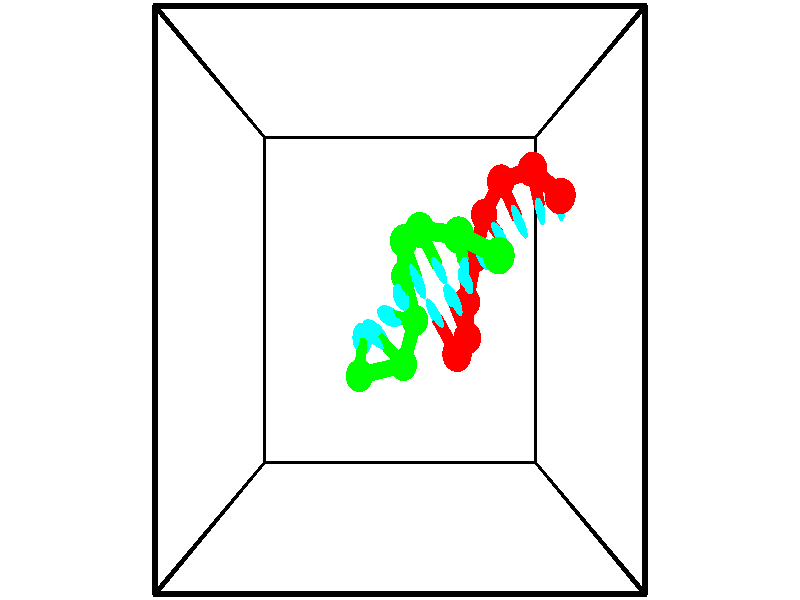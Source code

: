 // switches for output
#declare DRAW_BASES = 1; // possible values are 0, 1; only relevant for DNA ribbons
#declare DRAW_BASES_TYPE = 3; // possible values are 1, 2, 3; only relevant for DNA ribbons
#declare DRAW_FOG = 0; // set to 1 to enable fog

#include "colors.inc"

#include "transforms.inc"
background { rgb <1, 1, 1>}

#default {
   normal{
       ripples 0.25
       frequency 0.20
       turbulence 0.2
       lambda 5
   }
	finish {
		phong 0.1
		phong_size 40.
	}
}

// original window dimensions: 1024x640


// camera settings

camera {
	sky <-0, 1, 0>
	up <-0, 1, 0>
	right 1.6 * <1, 0, 0>
	location <2.5, 2.5, 11.1562>
	look_at <2.5, 2.5, 2.5>
	direction <0, 0, -8.6562>
	angle 67.0682
}


# declare cpy_camera_pos = <2.5, 2.5, 11.1562>;
# if (DRAW_FOG = 1)
fog {
	fog_type 2
	up vnormalize(cpy_camera_pos)
	color rgbt<1,1,1,0.3>
	distance 1e-5
	fog_alt 3e-3
	fog_offset 4
}
# end


// LIGHTS

# declare lum = 6;
global_settings {
	ambient_light rgb lum * <0.05, 0.05, 0.05>
	max_trace_level 15
}# declare cpy_direct_light_amount = 0.25;
light_source
{	1000 * <-1, -1, 1>,
	rgb lum * cpy_direct_light_amount
	parallel
}

light_source
{	1000 * <1, 1, -1>,
	rgb lum * cpy_direct_light_amount
	parallel
}

// strand 0

// nucleotide -1

// particle -1
sphere {
	<5.179810, 3.950186, 1.055882> 0.250000
	pigment { color rgbt <1,0,0,0> }
	no_shadow
}
cylinder {
	<5.291126, 3.909790, 0.673813>,  <5.357916, 3.885553, 0.444571>, 0.100000
	pigment { color rgbt <1,0,0,0> }
	no_shadow
}
cylinder {
	<5.291126, 3.909790, 0.673813>,  <5.179810, 3.950186, 1.055882>, 0.100000
	pigment { color rgbt <1,0,0,0> }
	no_shadow
}

// particle -1
sphere {
	<5.291126, 3.909790, 0.673813> 0.100000
	pigment { color rgbt <1,0,0,0> }
	no_shadow
}
sphere {
	0, 1
	scale<0.080000,0.200000,0.300000>
	matrix <-0.960483, -0.023968, -0.277305,
		0.005112, 0.994599, -0.103668,
		0.278292, -0.100989, -0.955173,
		5.374614, 3.879493, 0.387261>
	pigment { color rgbt <0,1,1,0> }
	no_shadow
}
cylinder {
	<4.790665, 4.385354, 0.704926>,  <5.179810, 3.950186, 1.055882>, 0.130000
	pigment { color rgbt <1,0,0,0> }
	no_shadow
}

// nucleotide -1

// particle -1
sphere {
	<4.790665, 4.385354, 0.704926> 0.250000
	pigment { color rgbt <1,0,0,0> }
	no_shadow
}
cylinder {
	<4.923050, 4.101135, 0.456543>,  <5.002481, 3.930604, 0.307513>, 0.100000
	pigment { color rgbt <1,0,0,0> }
	no_shadow
}
cylinder {
	<4.923050, 4.101135, 0.456543>,  <4.790665, 4.385354, 0.704926>, 0.100000
	pigment { color rgbt <1,0,0,0> }
	no_shadow
}

// particle -1
sphere {
	<4.923050, 4.101135, 0.456543> 0.100000
	pigment { color rgbt <1,0,0,0> }
	no_shadow
}
sphere {
	0, 1
	scale<0.080000,0.200000,0.300000>
	matrix <-0.936909, -0.168953, -0.306034,
		0.112539, 0.683066, -0.721634,
		0.330964, -0.710546, -0.620957,
		5.022339, 3.887971, 0.270256>
	pigment { color rgbt <0,1,1,0> }
	no_shadow
}
cylinder {
	<4.344258, 4.312232, 0.118227>,  <4.790665, 4.385354, 0.704926>, 0.130000
	pigment { color rgbt <1,0,0,0> }
	no_shadow
}

// nucleotide -1

// particle -1
sphere {
	<4.344258, 4.312232, 0.118227> 0.250000
	pigment { color rgbt <1,0,0,0> }
	no_shadow
}
cylinder {
	<4.520401, 3.958176, 0.178379>,  <4.626087, 3.745742, 0.214470>, 0.100000
	pigment { color rgbt <1,0,0,0> }
	no_shadow
}
cylinder {
	<4.520401, 3.958176, 0.178379>,  <4.344258, 4.312232, 0.118227>, 0.100000
	pigment { color rgbt <1,0,0,0> }
	no_shadow
}

// particle -1
sphere {
	<4.520401, 3.958176, 0.178379> 0.100000
	pigment { color rgbt <1,0,0,0> }
	no_shadow
}
sphere {
	0, 1
	scale<0.080000,0.200000,0.300000>
	matrix <-0.874516, -0.460783, -0.151333,
		0.203243, -0.064868, -0.976977,
		0.440358, -0.885139, 0.150379,
		4.652508, 3.692634, 0.223493>
	pigment { color rgbt <0,1,1,0> }
	no_shadow
}
cylinder {
	<4.104103, 3.855233, -0.350335>,  <4.344258, 4.312232, 0.118228>, 0.130000
	pigment { color rgbt <1,0,0,0> }
	no_shadow
}

// nucleotide -1

// particle -1
sphere {
	<4.104103, 3.855233, -0.350335> 0.250000
	pigment { color rgbt <1,0,0,0> }
	no_shadow
}
cylinder {
	<4.220104, 3.639847, -0.033867>,  <4.289705, 3.510615, 0.156014>, 0.100000
	pigment { color rgbt <1,0,0,0> }
	no_shadow
}
cylinder {
	<4.220104, 3.639847, -0.033867>,  <4.104103, 3.855233, -0.350335>, 0.100000
	pigment { color rgbt <1,0,0,0> }
	no_shadow
}

// particle -1
sphere {
	<4.220104, 3.639847, -0.033867> 0.100000
	pigment { color rgbt <1,0,0,0> }
	no_shadow
}
sphere {
	0, 1
	scale<0.080000,0.200000,0.300000>
	matrix <-0.854278, -0.518304, -0.039619,
		0.431401, -0.664391, -0.610310,
		0.290004, -0.538466, 0.791171,
		4.307105, 3.478307, 0.203485>
	pigment { color rgbt <0,1,1,0> }
	no_shadow
}
cylinder {
	<3.949679, 3.189985, -0.499173>,  <4.104103, 3.855233, -0.350335>, 0.130000
	pigment { color rgbt <1,0,0,0> }
	no_shadow
}

// nucleotide -1

// particle -1
sphere {
	<3.949679, 3.189985, -0.499173> 0.250000
	pigment { color rgbt <1,0,0,0> }
	no_shadow
}
cylinder {
	<3.980755, 3.152313, -0.102165>,  <3.999400, 3.129710, 0.136039>, 0.100000
	pigment { color rgbt <1,0,0,0> }
	no_shadow
}
cylinder {
	<3.980755, 3.152313, -0.102165>,  <3.949679, 3.189985, -0.499173>, 0.100000
	pigment { color rgbt <1,0,0,0> }
	no_shadow
}

// particle -1
sphere {
	<3.980755, 3.152313, -0.102165> 0.100000
	pigment { color rgbt <1,0,0,0> }
	no_shadow
}
sphere {
	0, 1
	scale<0.080000,0.200000,0.300000>
	matrix <-0.848057, -0.529660, 0.016122,
		0.524180, -0.842965, -0.121018,
		0.077689, -0.094180, 0.992519,
		4.004062, 3.124059, 0.195591>
	pigment { color rgbt <0,1,1,0> }
	no_shadow
}
cylinder {
	<3.775652, 2.466696, -0.357025>,  <3.949679, 3.189985, -0.499173>, 0.130000
	pigment { color rgbt <1,0,0,0> }
	no_shadow
}

// nucleotide -1

// particle -1
sphere {
	<3.775652, 2.466696, -0.357025> 0.250000
	pigment { color rgbt <1,0,0,0> }
	no_shadow
}
cylinder {
	<3.722046, 2.649399, -0.005249>,  <3.689882, 2.759020, 0.205816>, 0.100000
	pigment { color rgbt <1,0,0,0> }
	no_shadow
}
cylinder {
	<3.722046, 2.649399, -0.005249>,  <3.775652, 2.466696, -0.357025>, 0.100000
	pigment { color rgbt <1,0,0,0> }
	no_shadow
}

// particle -1
sphere {
	<3.722046, 2.649399, -0.005249> 0.100000
	pigment { color rgbt <1,0,0,0> }
	no_shadow
}
sphere {
	0, 1
	scale<0.080000,0.200000,0.300000>
	matrix <-0.793838, -0.580687, 0.180622,
		0.593179, -0.673926, 0.440412,
		-0.134016, 0.456756, 0.879439,
		3.681841, 2.786426, 0.258583>
	pigment { color rgbt <0,1,1,0> }
	no_shadow
}
cylinder {
	<3.728502, 1.923251, 0.133496>,  <3.775652, 2.466696, -0.357025>, 0.130000
	pigment { color rgbt <1,0,0,0> }
	no_shadow
}

// nucleotide -1

// particle -1
sphere {
	<3.728502, 1.923251, 0.133496> 0.250000
	pigment { color rgbt <1,0,0,0> }
	no_shadow
}
cylinder {
	<3.563541, 2.246735, 0.301266>,  <3.464565, 2.440825, 0.401928>, 0.100000
	pigment { color rgbt <1,0,0,0> }
	no_shadow
}
cylinder {
	<3.563541, 2.246735, 0.301266>,  <3.728502, 1.923251, 0.133496>, 0.100000
	pigment { color rgbt <1,0,0,0> }
	no_shadow
}

// particle -1
sphere {
	<3.563541, 2.246735, 0.301266> 0.100000
	pigment { color rgbt <1,0,0,0> }
	no_shadow
}
sphere {
	0, 1
	scale<0.080000,0.200000,0.300000>
	matrix <-0.761902, -0.558576, 0.327869,
		0.499431, -0.184347, 0.846513,
		-0.412400, 0.808708, 0.419424,
		3.439821, 2.489347, 0.427093>
	pigment { color rgbt <0,1,1,0> }
	no_shadow
}
cylinder {
	<3.475913, 1.722481, 0.807193>,  <3.728502, 1.923251, 0.133496>, 0.130000
	pigment { color rgbt <1,0,0,0> }
	no_shadow
}

// nucleotide -1

// particle -1
sphere {
	<3.475913, 1.722481, 0.807193> 0.250000
	pigment { color rgbt <1,0,0,0> }
	no_shadow
}
cylinder {
	<3.272396, 2.038193, 0.669689>,  <3.150286, 2.227619, 0.587187>, 0.100000
	pigment { color rgbt <1,0,0,0> }
	no_shadow
}
cylinder {
	<3.272396, 2.038193, 0.669689>,  <3.475913, 1.722481, 0.807193>, 0.100000
	pigment { color rgbt <1,0,0,0> }
	no_shadow
}

// particle -1
sphere {
	<3.272396, 2.038193, 0.669689> 0.100000
	pigment { color rgbt <1,0,0,0> }
	no_shadow
}
sphere {
	0, 1
	scale<0.080000,0.200000,0.300000>
	matrix <-0.856520, -0.504282, 0.109878,
		-0.086628, 0.350342, 0.932607,
		-0.508792, 0.789278, -0.343760,
		3.119758, 2.274976, 0.566561>
	pigment { color rgbt <0,1,1,0> }
	no_shadow
}
// strand 1

// nucleotide -1

// particle -1
sphere {
	<1.757177, 1.344927, 0.092216> 0.250000
	pigment { color rgbt <0,1,0,0> }
	no_shadow
}
cylinder {
	<1.771289, 1.656509, -0.158218>,  <1.779756, 1.843459, -0.308479>, 0.100000
	pigment { color rgbt <0,1,0,0> }
	no_shadow
}
cylinder {
	<1.771289, 1.656509, -0.158218>,  <1.757177, 1.344927, 0.092216>, 0.100000
	pigment { color rgbt <0,1,0,0> }
	no_shadow
}

// particle -1
sphere {
	<1.771289, 1.656509, -0.158218> 0.100000
	pigment { color rgbt <0,1,0,0> }
	no_shadow
}
sphere {
	0, 1
	scale<0.080000,0.200000,0.300000>
	matrix <0.447397, 0.547882, 0.706867,
		0.893640, -0.305047, -0.329173,
		0.035279, 0.778956, -0.626086,
		1.781873, 1.890196, -0.346044>
	pigment { color rgbt <0,1,1,0> }
	no_shadow
}
cylinder {
	<2.565089, 1.499487, -0.040808>,  <1.757177, 1.344927, 0.092216>, 0.130000
	pigment { color rgbt <0,1,0,0> }
	no_shadow
}

// nucleotide -1

// particle -1
sphere {
	<2.565089, 1.499487, -0.040808> 0.250000
	pigment { color rgbt <0,1,0,0> }
	no_shadow
}
cylinder {
	<2.270087, 1.769623, -0.041832>,  <2.093086, 1.931704, -0.042446>, 0.100000
	pigment { color rgbt <0,1,0,0> }
	no_shadow
}
cylinder {
	<2.270087, 1.769623, -0.041832>,  <2.565089, 1.499487, -0.040808>, 0.100000
	pigment { color rgbt <0,1,0,0> }
	no_shadow
}

// particle -1
sphere {
	<2.270087, 1.769623, -0.041832> 0.100000
	pigment { color rgbt <0,1,0,0> }
	no_shadow
}
sphere {
	0, 1
	scale<0.080000,0.200000,0.300000>
	matrix <0.508412, 0.557699, 0.656117,
		0.444529, 0.482587, -0.754655,
		-0.737504, 0.675338, -0.002560,
		2.048836, 1.972224, -0.042600>
	pigment { color rgbt <0,1,1,0> }
	no_shadow
}
cylinder {
	<2.787423, 2.175914, -0.369849>,  <2.565089, 1.499487, -0.040808>, 0.130000
	pigment { color rgbt <0,1,0,0> }
	no_shadow
}

// nucleotide -1

// particle -1
sphere {
	<2.787423, 2.175914, -0.369849> 0.250000
	pigment { color rgbt <0,1,0,0> }
	no_shadow
}
cylinder {
	<2.515922, 2.220993, -0.079582>,  <2.353021, 2.248041, 0.094578>, 0.100000
	pigment { color rgbt <0,1,0,0> }
	no_shadow
}
cylinder {
	<2.515922, 2.220993, -0.079582>,  <2.787423, 2.175914, -0.369849>, 0.100000
	pigment { color rgbt <0,1,0,0> }
	no_shadow
}

// particle -1
sphere {
	<2.515922, 2.220993, -0.079582> 0.100000
	pigment { color rgbt <0,1,0,0> }
	no_shadow
}
sphere {
	0, 1
	scale<0.080000,0.200000,0.300000>
	matrix <0.619267, 0.618965, 0.483105,
		-0.394718, 0.777291, -0.489915,
		-0.678753, 0.112698, 0.725667,
		2.312296, 2.254802, 0.138118>
	pigment { color rgbt <0,1,1,0> }
	no_shadow
}
cylinder {
	<2.579390, 2.877695, -0.303829>,  <2.787423, 2.175914, -0.369849>, 0.130000
	pigment { color rgbt <0,1,0,0> }
	no_shadow
}

// nucleotide -1

// particle -1
sphere {
	<2.579390, 2.877695, -0.303829> 0.250000
	pigment { color rgbt <0,1,0,0> }
	no_shadow
}
cylinder {
	<2.545135, 2.686111, 0.045631>,  <2.524581, 2.571162, 0.255308>, 0.100000
	pigment { color rgbt <0,1,0,0> }
	no_shadow
}
cylinder {
	<2.545135, 2.686111, 0.045631>,  <2.579390, 2.877695, -0.303829>, 0.100000
	pigment { color rgbt <0,1,0,0> }
	no_shadow
}

// particle -1
sphere {
	<2.545135, 2.686111, 0.045631> 0.100000
	pigment { color rgbt <0,1,0,0> }
	no_shadow
}
sphere {
	0, 1
	scale<0.080000,0.200000,0.300000>
	matrix <0.713261, 0.582770, 0.389407,
		-0.695647, 0.656489, 0.291714,
		-0.085639, -0.478958, 0.873651,
		2.519443, 2.542424, 0.307727>
	pigment { color rgbt <0,1,1,0> }
	no_shadow
}
cylinder {
	<2.567051, 3.392037, 0.223284>,  <2.579390, 2.877695, -0.303829>, 0.130000
	pigment { color rgbt <0,1,0,0> }
	no_shadow
}

// nucleotide -1

// particle -1
sphere {
	<2.567051, 3.392037, 0.223284> 0.250000
	pigment { color rgbt <0,1,0,0> }
	no_shadow
}
cylinder {
	<2.709157, 3.044205, 0.360466>,  <2.794421, 2.835505, 0.442775>, 0.100000
	pigment { color rgbt <0,1,0,0> }
	no_shadow
}
cylinder {
	<2.709157, 3.044205, 0.360466>,  <2.567051, 3.392037, 0.223284>, 0.100000
	pigment { color rgbt <0,1,0,0> }
	no_shadow
}

// particle -1
sphere {
	<2.709157, 3.044205, 0.360466> 0.100000
	pigment { color rgbt <0,1,0,0> }
	no_shadow
}
sphere {
	0, 1
	scale<0.080000,0.200000,0.300000>
	matrix <0.848722, 0.453823, 0.271507,
		-0.391738, 0.194615, 0.899259,
		0.355265, -0.869580, 0.342954,
		2.815737, 2.783331, 0.463352>
	pigment { color rgbt <0,1,1,0> }
	no_shadow
}
cylinder {
	<2.832717, 3.482275, 0.995043>,  <2.567051, 3.392037, 0.223284>, 0.130000
	pigment { color rgbt <0,1,0,0> }
	no_shadow
}

// nucleotide -1

// particle -1
sphere {
	<2.832717, 3.482275, 0.995043> 0.250000
	pigment { color rgbt <0,1,0,0> }
	no_shadow
}
cylinder {
	<3.024499, 3.189301, 0.801689>,  <3.139568, 3.013516, 0.685677>, 0.100000
	pigment { color rgbt <0,1,0,0> }
	no_shadow
}
cylinder {
	<3.024499, 3.189301, 0.801689>,  <2.832717, 3.482275, 0.995043>, 0.100000
	pigment { color rgbt <0,1,0,0> }
	no_shadow
}

// particle -1
sphere {
	<3.024499, 3.189301, 0.801689> 0.100000
	pigment { color rgbt <0,1,0,0> }
	no_shadow
}
sphere {
	0, 1
	scale<0.080000,0.200000,0.300000>
	matrix <0.874995, 0.441128, 0.199472,
		0.067134, -0.518597, 0.852379,
		0.479454, -0.732436, -0.483385,
		3.168335, 2.969570, 0.656674>
	pigment { color rgbt <0,1,1,0> }
	no_shadow
}
cylinder {
	<3.449749, 3.377836, 1.371478>,  <2.832717, 3.482275, 0.995043>, 0.130000
	pigment { color rgbt <0,1,0,0> }
	no_shadow
}

// nucleotide -1

// particle -1
sphere {
	<3.449749, 3.377836, 1.371478> 0.250000
	pigment { color rgbt <0,1,0,0> }
	no_shadow
}
cylinder {
	<3.528485, 3.197296, 1.023331>,  <3.575727, 3.088973, 0.814443>, 0.100000
	pigment { color rgbt <0,1,0,0> }
	no_shadow
}
cylinder {
	<3.528485, 3.197296, 1.023331>,  <3.449749, 3.377836, 1.371478>, 0.100000
	pigment { color rgbt <0,1,0,0> }
	no_shadow
}

// particle -1
sphere {
	<3.528485, 3.197296, 1.023331> 0.100000
	pigment { color rgbt <0,1,0,0> }
	no_shadow
}
sphere {
	0, 1
	scale<0.080000,0.200000,0.300000>
	matrix <0.930707, 0.365155, 0.021126,
		0.308284, -0.814215, 0.491950,
		0.196839, -0.451348, -0.870367,
		3.587537, 3.061892, 0.762221>
	pigment { color rgbt <0,1,1,0> }
	no_shadow
}
cylinder {
	<4.081136, 3.091490, 1.495654>,  <3.449749, 3.377836, 1.371478>, 0.130000
	pigment { color rgbt <0,1,0,0> }
	no_shadow
}

// nucleotide -1

// particle -1
sphere {
	<4.081136, 3.091490, 1.495654> 0.250000
	pigment { color rgbt <0,1,0,0> }
	no_shadow
}
cylinder {
	<4.046067, 3.130859, 1.099144>,  <4.025026, 3.154481, 0.861238>, 0.100000
	pigment { color rgbt <0,1,0,0> }
	no_shadow
}
cylinder {
	<4.046067, 3.130859, 1.099144>,  <4.081136, 3.091490, 1.495654>, 0.100000
	pigment { color rgbt <0,1,0,0> }
	no_shadow
}

// particle -1
sphere {
	<4.046067, 3.130859, 1.099144> 0.100000
	pigment { color rgbt <0,1,0,0> }
	no_shadow
}
sphere {
	0, 1
	scale<0.080000,0.200000,0.300000>
	matrix <0.873428, 0.486090, -0.028986,
		0.478996, -0.868349, -0.128582,
		-0.087672, 0.098423, -0.991275,
		4.019765, 3.160386, 0.801761>
	pigment { color rgbt <0,1,1,0> }
	no_shadow
}
// box output
cylinder {
	<0.000000, 0.000000, 0.000000>,  <5.000000, 0.000000, 0.000000>, 0.025000
	pigment { color rgbt <0,0,0,0> }
	no_shadow
}
cylinder {
	<0.000000, 0.000000, 0.000000>,  <0.000000, 5.000000, 0.000000>, 0.025000
	pigment { color rgbt <0,0,0,0> }
	no_shadow
}
cylinder {
	<0.000000, 0.000000, 0.000000>,  <0.000000, 0.000000, 5.000000>, 0.025000
	pigment { color rgbt <0,0,0,0> }
	no_shadow
}
cylinder {
	<5.000000, 5.000000, 5.000000>,  <0.000000, 5.000000, 5.000000>, 0.025000
	pigment { color rgbt <0,0,0,0> }
	no_shadow
}
cylinder {
	<5.000000, 5.000000, 5.000000>,  <5.000000, 0.000000, 5.000000>, 0.025000
	pigment { color rgbt <0,0,0,0> }
	no_shadow
}
cylinder {
	<5.000000, 5.000000, 5.000000>,  <5.000000, 5.000000, 0.000000>, 0.025000
	pigment { color rgbt <0,0,0,0> }
	no_shadow
}
cylinder {
	<0.000000, 0.000000, 5.000000>,  <0.000000, 5.000000, 5.000000>, 0.025000
	pigment { color rgbt <0,0,0,0> }
	no_shadow
}
cylinder {
	<0.000000, 0.000000, 5.000000>,  <5.000000, 0.000000, 5.000000>, 0.025000
	pigment { color rgbt <0,0,0,0> }
	no_shadow
}
cylinder {
	<5.000000, 5.000000, 0.000000>,  <0.000000, 5.000000, 0.000000>, 0.025000
	pigment { color rgbt <0,0,0,0> }
	no_shadow
}
cylinder {
	<5.000000, 5.000000, 0.000000>,  <5.000000, 0.000000, 0.000000>, 0.025000
	pigment { color rgbt <0,0,0,0> }
	no_shadow
}
cylinder {
	<5.000000, 0.000000, 5.000000>,  <5.000000, 0.000000, 0.000000>, 0.025000
	pigment { color rgbt <0,0,0,0> }
	no_shadow
}
cylinder {
	<0.000000, 5.000000, 0.000000>,  <0.000000, 5.000000, 5.000000>, 0.025000
	pigment { color rgbt <0,0,0,0> }
	no_shadow
}
// end of box output
